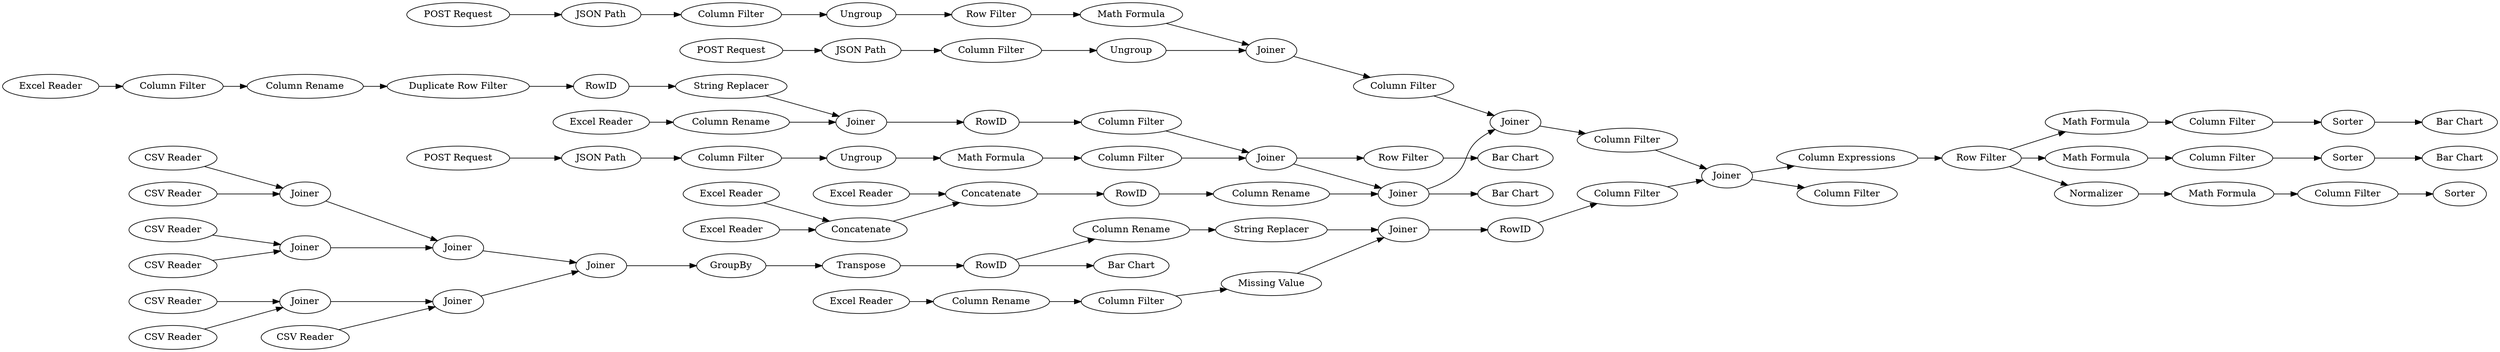 digraph {
	"7744070328884278504_8" [label="POST Request"]
	"7744070328884278504_53" [label=Joiner]
	"7744070328884278504_94" [label="Column Filter"]
	"7744070328884278504_62" [label="Bar Chart"]
	"7744070328884278504_37" [label=Joiner]
	"7744070328884278504_80" [label="Column Expressions"]
	"7744070328884278504_63" [label="Bar Chart"]
	"7744070328884278504_90" [label="Bar Chart"]
	"7744070328884278504_88" [label=Sorter]
	"7744070328884278504_46" [label="CSV Reader"]
	"7744070328884278504_24" [label=Concatenate]
	"7744070328884278504_93" [label="Math Formula"]
	"7744070328884278504_85" [label=Sorter]
	"7744070328884278504_21" [label="Excel Reader"]
	"7744070328884278504_4" [label="Column Rename"]
	"7744070328884278504_78" [label=Joiner]
	"7744070328884278504_59" [label=Transpose]
	"7744070328884278504_16" [label="Column Filter"]
	"7744070328884278504_72" [label="Missing Value"]
	"7744070328884278504_74" [label="String Replacer"]
	"7744070328884278504_77" [label="Column Rename"]
	"7744070328884278504_9" [label="JSON Path"]
	"7744070328884278504_40" [label="Column Filter"]
	"7744070328884278504_33" [label="POST Request"]
	"7744070328884278504_66" [label="Row Filter"]
	"7744070328884278504_34" [label="JSON Path"]
	"7744070328884278504_57" [label=GroupBy]
	"7744070328884278504_82" [label="Math Formula"]
	"7744070328884278504_36" [label="Row Filter"]
	"7744070328884278504_15" [label=RowID]
	"7744070328884278504_76" [label="Column Filter"]
	"7744070328884278504_12" [label="Excel Reader"]
	"7744070328884278504_29" [label="POST Request"]
	"7744070328884278504_69" [label="Excel Reader"]
	"7744070328884278504_86" [label="Math Formula"]
	"7744070328884278504_3" [label="Column Filter"]
	"7744070328884278504_75" [label=RowID]
	"7744070328884278504_48" [label="CSV Reader"]
	"7744070328884278504_92" [label=Normalizer]
	"7744070328884278504_32" [label="Column Filter"]
	"7744070328884278504_22" [label="Excel Reader"]
	"7744070328884278504_84" [label="Column Filter"]
	"7744070328884278504_95" [label=Sorter]
	"7744070328884278504_38" [label="Column Filter"]
	"7744070328884278504_14" [label=Joiner]
	"7744070328884278504_19" [label="Math Formula"]
	"7744070328884278504_71" [label="Column Filter"]
	"7744070328884278504_67" [label="CSV Reader"]
	"7744070328884278504_1" [label="Excel Reader"]
	"7744070328884278504_26" [label="Column Rename"]
	"7744070328884278504_20" [label="Excel Reader"]
	"7744070328884278504_55" [label=Joiner]
	"7744070328884278504_31" [label=Ungroup]
	"7744070328884278504_68" [label=Joiner]
	"7744070328884278504_44" [label="CSV Reader"]
	"7744070328884278504_41" [label="CSV Reader"]
	"7744070328884278504_11" [label=Ungroup]
	"7744070328884278504_18" [label="Column Filter"]
	"7744070328884278504_5" [label="Duplicate Row Filter"]
	"7744070328884278504_6" [label=RowID]
	"7744070328884278504_52" [label=Joiner]
	"7744070328884278504_65" [label="Column Filter"]
	"7744070328884278504_7" [label="String Replacer"]
	"7744070328884278504_79" [label="Column Filter"]
	"7744070328884278504_51" [label=Joiner]
	"7744070328884278504_70" [label="Column Rename"]
	"7744070328884278504_13" [label="Column Rename"]
	"7744070328884278504_17" [label=Joiner]
	"7744070328884278504_81" [label="Row Filter"]
	"7744070328884278504_47" [label="CSV Reader"]
	"7744070328884278504_25" [label=RowID]
	"7744070328884278504_73" [label=Joiner]
	"7744070328884278504_54" [label=Joiner]
	"7744070328884278504_35" [label=Ungroup]
	"7744070328884278504_45" [label="CSV Reader"]
	"7744070328884278504_23" [label=Concatenate]
	"7744070328884278504_61" [label=RowID]
	"7744070328884278504_91" [label="Bar Chart"]
	"7744070328884278504_10" [label="Column Filter"]
	"7744070328884278504_39" [label=Joiner]
	"7744070328884278504_64" [label="Math Formula"]
	"7744070328884278504_30" [label="JSON Path"]
	"7744070328884278504_28" [label="Bar Chart"]
	"7744070328884278504_27" [label=Joiner]
	"7744070328884278504_87" [label="Column Filter"]
	"7744070328884278504_22" -> "7744070328884278504_24"
	"7744070328884278504_1" -> "7744070328884278504_3"
	"7744070328884278504_80" -> "7744070328884278504_81"
	"7744070328884278504_13" -> "7744070328884278504_14"
	"7744070328884278504_78" -> "7744070328884278504_80"
	"7744070328884278504_85" -> "7744070328884278504_90"
	"7744070328884278504_34" -> "7744070328884278504_18"
	"7744070328884278504_71" -> "7744070328884278504_72"
	"7744070328884278504_81" -> "7744070328884278504_86"
	"7744070328884278504_69" -> "7744070328884278504_70"
	"7744070328884278504_44" -> "7744070328884278504_51"
	"7744070328884278504_11" -> "7744070328884278504_64"
	"7744070328884278504_16" -> "7744070328884278504_17"
	"7744070328884278504_9" -> "7744070328884278504_10"
	"7744070328884278504_57" -> "7744070328884278504_59"
	"7744070328884278504_78" -> "7744070328884278504_79"
	"7744070328884278504_94" -> "7744070328884278504_95"
	"7744070328884278504_84" -> "7744070328884278504_85"
	"7744070328884278504_21" -> "7744070328884278504_23"
	"7744070328884278504_37" -> "7744070328884278504_38"
	"7744070328884278504_47" -> "7744070328884278504_52"
	"7744070328884278504_53" -> "7744070328884278504_54"
	"7744070328884278504_86" -> "7744070328884278504_87"
	"7744070328884278504_20" -> "7744070328884278504_23"
	"7744070328884278504_29" -> "7744070328884278504_30"
	"7744070328884278504_26" -> "7744070328884278504_27"
	"7744070328884278504_93" -> "7744070328884278504_94"
	"7744070328884278504_54" -> "7744070328884278504_55"
	"7744070328884278504_41" -> "7744070328884278504_51"
	"7744070328884278504_7" -> "7744070328884278504_14"
	"7744070328884278504_70" -> "7744070328884278504_71"
	"7744070328884278504_8" -> "7744070328884278504_9"
	"7744070328884278504_77" -> "7744070328884278504_74"
	"7744070328884278504_15" -> "7744070328884278504_16"
	"7744070328884278504_48" -> "7744070328884278504_52"
	"7744070328884278504_55" -> "7744070328884278504_57"
	"7744070328884278504_35" -> "7744070328884278504_37"
	"7744070328884278504_67" -> "7744070328884278504_68"
	"7744070328884278504_82" -> "7744070328884278504_84"
	"7744070328884278504_75" -> "7744070328884278504_76"
	"7744070328884278504_45" -> "7744070328884278504_53"
	"7744070328884278504_81" -> "7744070328884278504_92"
	"7744070328884278504_4" -> "7744070328884278504_5"
	"7744070328884278504_27" -> "7744070328884278504_28"
	"7744070328884278504_36" -> "7744070328884278504_19"
	"7744070328884278504_76" -> "7744070328884278504_78"
	"7744070328884278504_61" -> "7744070328884278504_62"
	"7744070328884278504_51" -> "7744070328884278504_54"
	"7744070328884278504_3" -> "7744070328884278504_4"
	"7744070328884278504_39" -> "7744070328884278504_40"
	"7744070328884278504_32" -> "7744070328884278504_31"
	"7744070328884278504_74" -> "7744070328884278504_73"
	"7744070328884278504_87" -> "7744070328884278504_88"
	"7744070328884278504_17" -> "7744070328884278504_66"
	"7744070328884278504_65" -> "7744070328884278504_17"
	"7744070328884278504_92" -> "7744070328884278504_93"
	"7744070328884278504_40" -> "7744070328884278504_78"
	"7744070328884278504_61" -> "7744070328884278504_77"
	"7744070328884278504_73" -> "7744070328884278504_75"
	"7744070328884278504_31" -> "7744070328884278504_36"
	"7744070328884278504_66" -> "7744070328884278504_63"
	"7744070328884278504_30" -> "7744070328884278504_32"
	"7744070328884278504_59" -> "7744070328884278504_61"
	"7744070328884278504_18" -> "7744070328884278504_35"
	"7744070328884278504_5" -> "7744070328884278504_6"
	"7744070328884278504_88" -> "7744070328884278504_91"
	"7744070328884278504_10" -> "7744070328884278504_11"
	"7744070328884278504_52" -> "7744070328884278504_68"
	"7744070328884278504_17" -> "7744070328884278504_27"
	"7744070328884278504_24" -> "7744070328884278504_25"
	"7744070328884278504_27" -> "7744070328884278504_39"
	"7744070328884278504_68" -> "7744070328884278504_55"
	"7744070328884278504_25" -> "7744070328884278504_26"
	"7744070328884278504_81" -> "7744070328884278504_82"
	"7744070328884278504_6" -> "7744070328884278504_7"
	"7744070328884278504_12" -> "7744070328884278504_13"
	"7744070328884278504_46" -> "7744070328884278504_53"
	"7744070328884278504_14" -> "7744070328884278504_15"
	"7744070328884278504_23" -> "7744070328884278504_24"
	"7744070328884278504_64" -> "7744070328884278504_65"
	"7744070328884278504_19" -> "7744070328884278504_37"
	"7744070328884278504_38" -> "7744070328884278504_39"
	"7744070328884278504_72" -> "7744070328884278504_73"
	"7744070328884278504_33" -> "7744070328884278504_34"
	rankdir=LR
}

